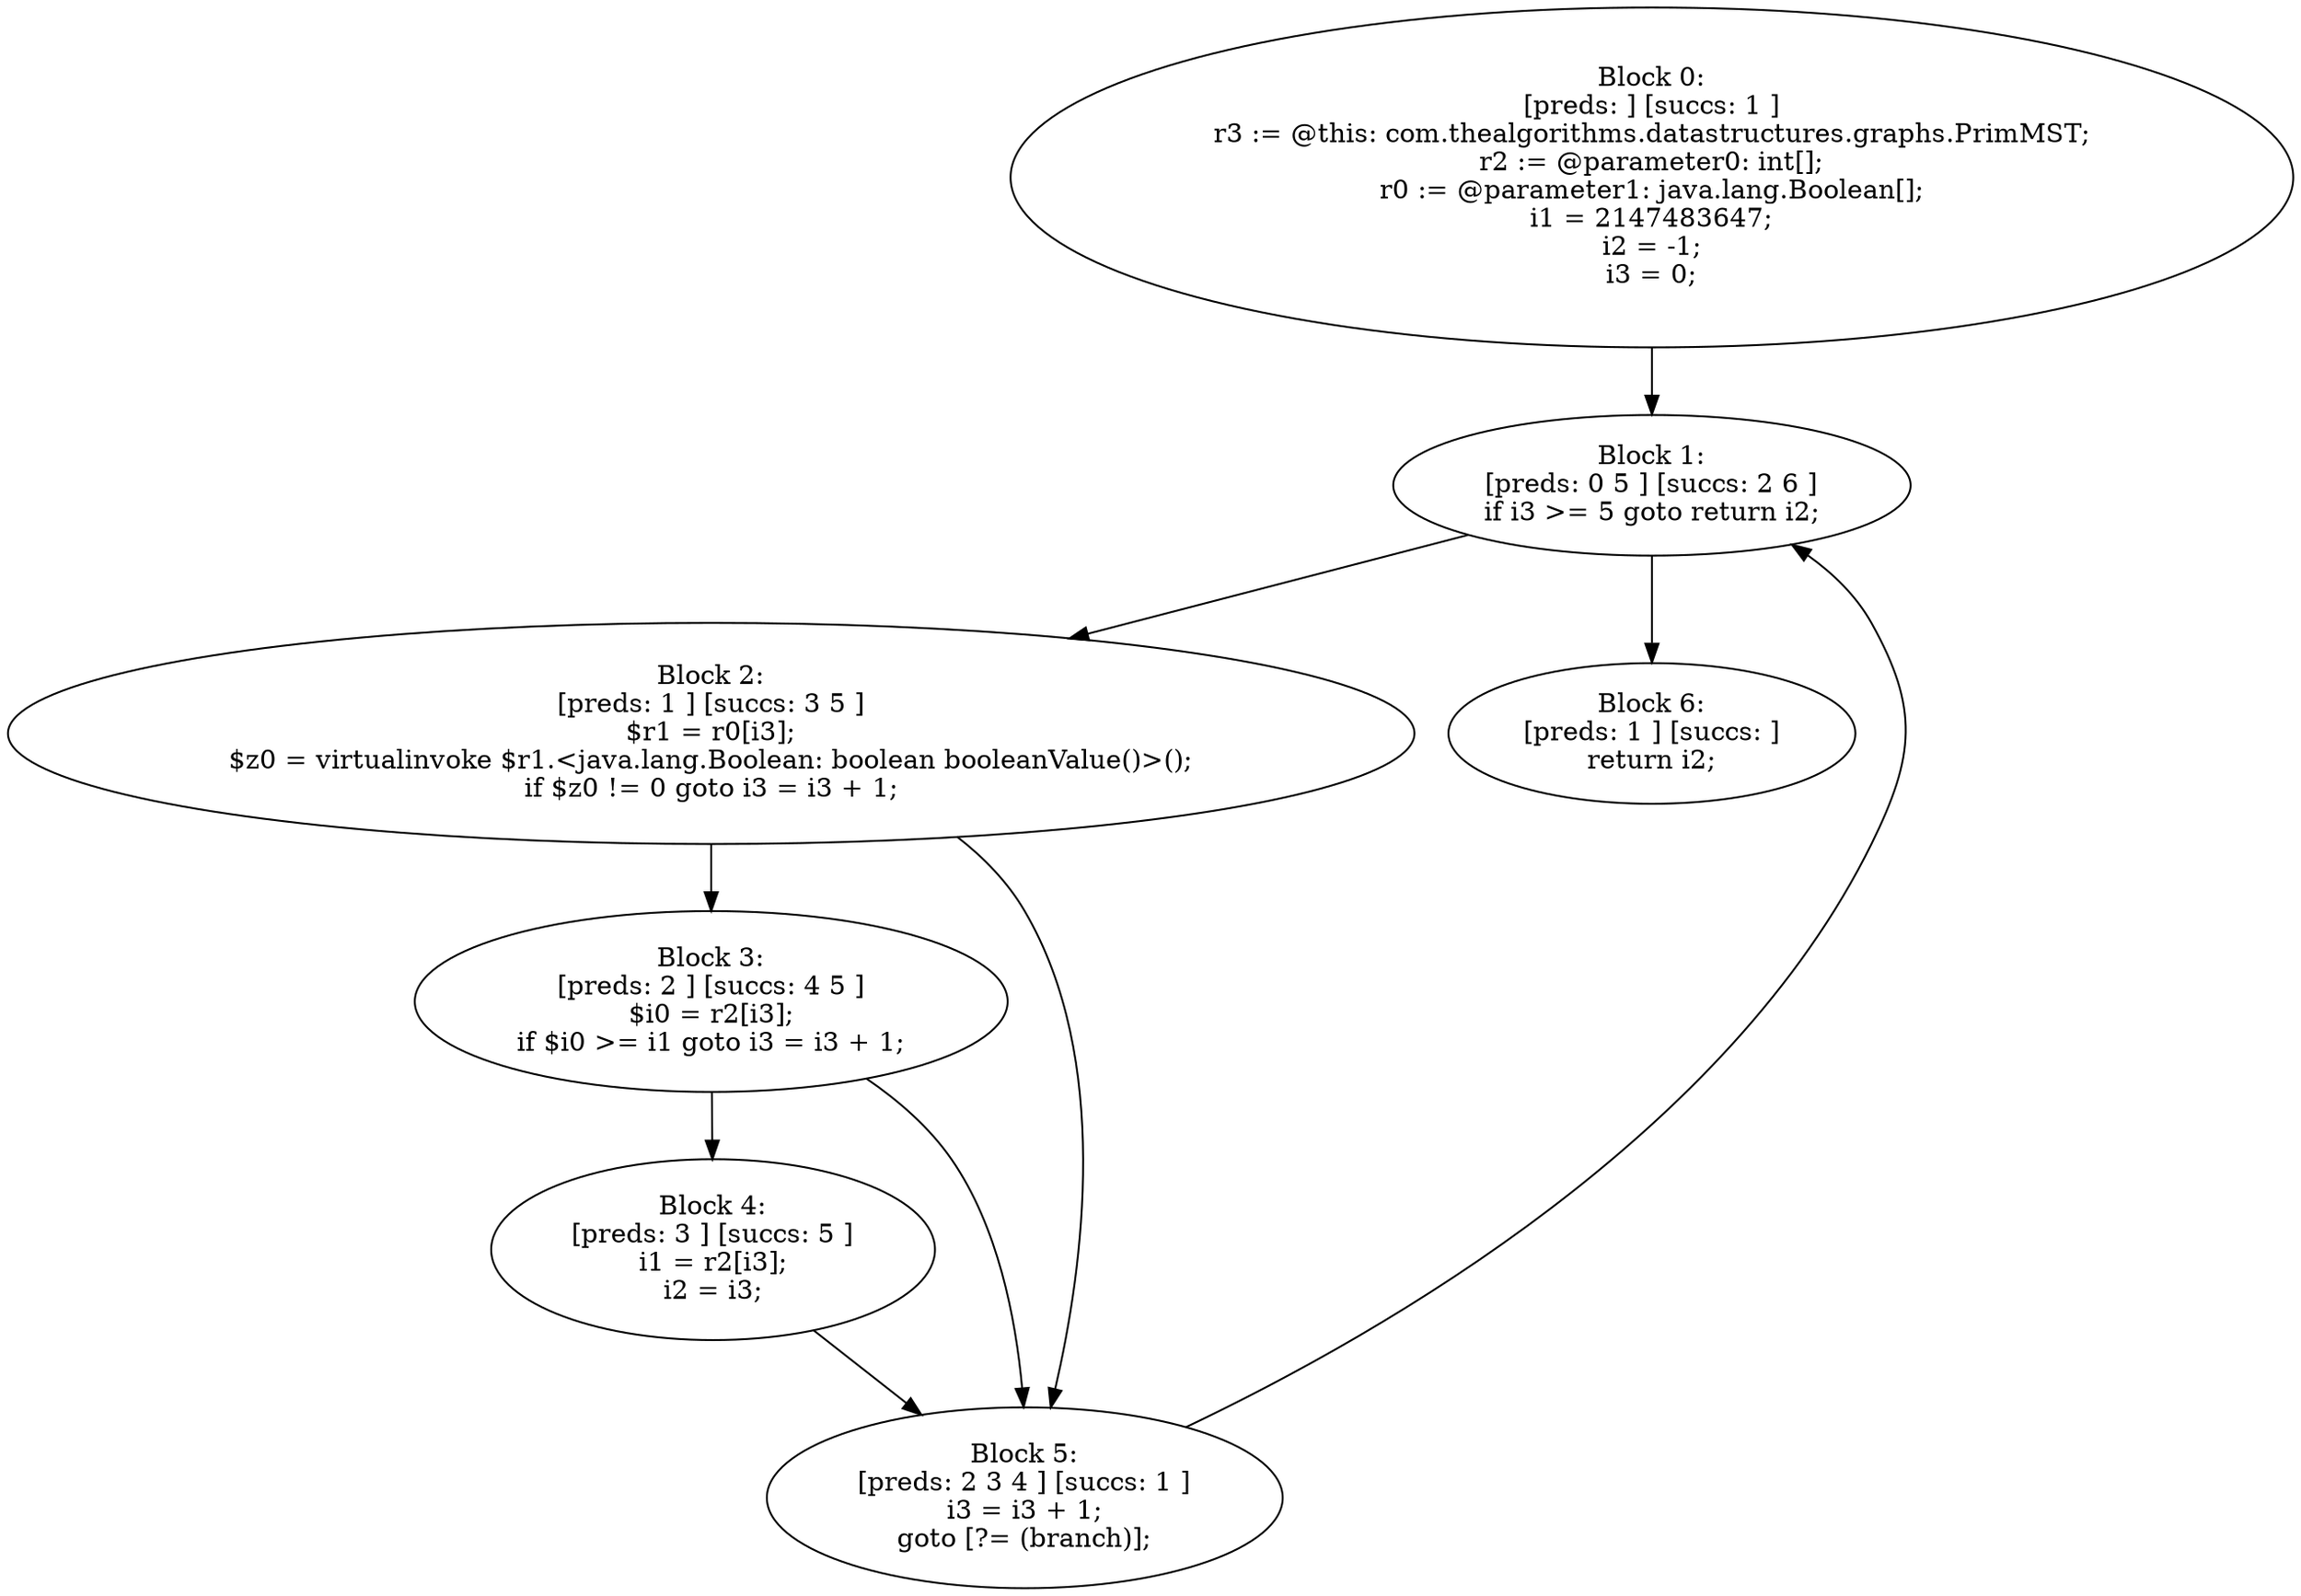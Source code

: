 digraph "unitGraph" {
    "Block 0:
[preds: ] [succs: 1 ]
r3 := @this: com.thealgorithms.datastructures.graphs.PrimMST;
r2 := @parameter0: int[];
r0 := @parameter1: java.lang.Boolean[];
i1 = 2147483647;
i2 = -1;
i3 = 0;
"
    "Block 1:
[preds: 0 5 ] [succs: 2 6 ]
if i3 >= 5 goto return i2;
"
    "Block 2:
[preds: 1 ] [succs: 3 5 ]
$r1 = r0[i3];
$z0 = virtualinvoke $r1.<java.lang.Boolean: boolean booleanValue()>();
if $z0 != 0 goto i3 = i3 + 1;
"
    "Block 3:
[preds: 2 ] [succs: 4 5 ]
$i0 = r2[i3];
if $i0 >= i1 goto i3 = i3 + 1;
"
    "Block 4:
[preds: 3 ] [succs: 5 ]
i1 = r2[i3];
i2 = i3;
"
    "Block 5:
[preds: 2 3 4 ] [succs: 1 ]
i3 = i3 + 1;
goto [?= (branch)];
"
    "Block 6:
[preds: 1 ] [succs: ]
return i2;
"
    "Block 0:
[preds: ] [succs: 1 ]
r3 := @this: com.thealgorithms.datastructures.graphs.PrimMST;
r2 := @parameter0: int[];
r0 := @parameter1: java.lang.Boolean[];
i1 = 2147483647;
i2 = -1;
i3 = 0;
"->"Block 1:
[preds: 0 5 ] [succs: 2 6 ]
if i3 >= 5 goto return i2;
";
    "Block 1:
[preds: 0 5 ] [succs: 2 6 ]
if i3 >= 5 goto return i2;
"->"Block 2:
[preds: 1 ] [succs: 3 5 ]
$r1 = r0[i3];
$z0 = virtualinvoke $r1.<java.lang.Boolean: boolean booleanValue()>();
if $z0 != 0 goto i3 = i3 + 1;
";
    "Block 1:
[preds: 0 5 ] [succs: 2 6 ]
if i3 >= 5 goto return i2;
"->"Block 6:
[preds: 1 ] [succs: ]
return i2;
";
    "Block 2:
[preds: 1 ] [succs: 3 5 ]
$r1 = r0[i3];
$z0 = virtualinvoke $r1.<java.lang.Boolean: boolean booleanValue()>();
if $z0 != 0 goto i3 = i3 + 1;
"->"Block 3:
[preds: 2 ] [succs: 4 5 ]
$i0 = r2[i3];
if $i0 >= i1 goto i3 = i3 + 1;
";
    "Block 2:
[preds: 1 ] [succs: 3 5 ]
$r1 = r0[i3];
$z0 = virtualinvoke $r1.<java.lang.Boolean: boolean booleanValue()>();
if $z0 != 0 goto i3 = i3 + 1;
"->"Block 5:
[preds: 2 3 4 ] [succs: 1 ]
i3 = i3 + 1;
goto [?= (branch)];
";
    "Block 3:
[preds: 2 ] [succs: 4 5 ]
$i0 = r2[i3];
if $i0 >= i1 goto i3 = i3 + 1;
"->"Block 4:
[preds: 3 ] [succs: 5 ]
i1 = r2[i3];
i2 = i3;
";
    "Block 3:
[preds: 2 ] [succs: 4 5 ]
$i0 = r2[i3];
if $i0 >= i1 goto i3 = i3 + 1;
"->"Block 5:
[preds: 2 3 4 ] [succs: 1 ]
i3 = i3 + 1;
goto [?= (branch)];
";
    "Block 4:
[preds: 3 ] [succs: 5 ]
i1 = r2[i3];
i2 = i3;
"->"Block 5:
[preds: 2 3 4 ] [succs: 1 ]
i3 = i3 + 1;
goto [?= (branch)];
";
    "Block 5:
[preds: 2 3 4 ] [succs: 1 ]
i3 = i3 + 1;
goto [?= (branch)];
"->"Block 1:
[preds: 0 5 ] [succs: 2 6 ]
if i3 >= 5 goto return i2;
";
}
